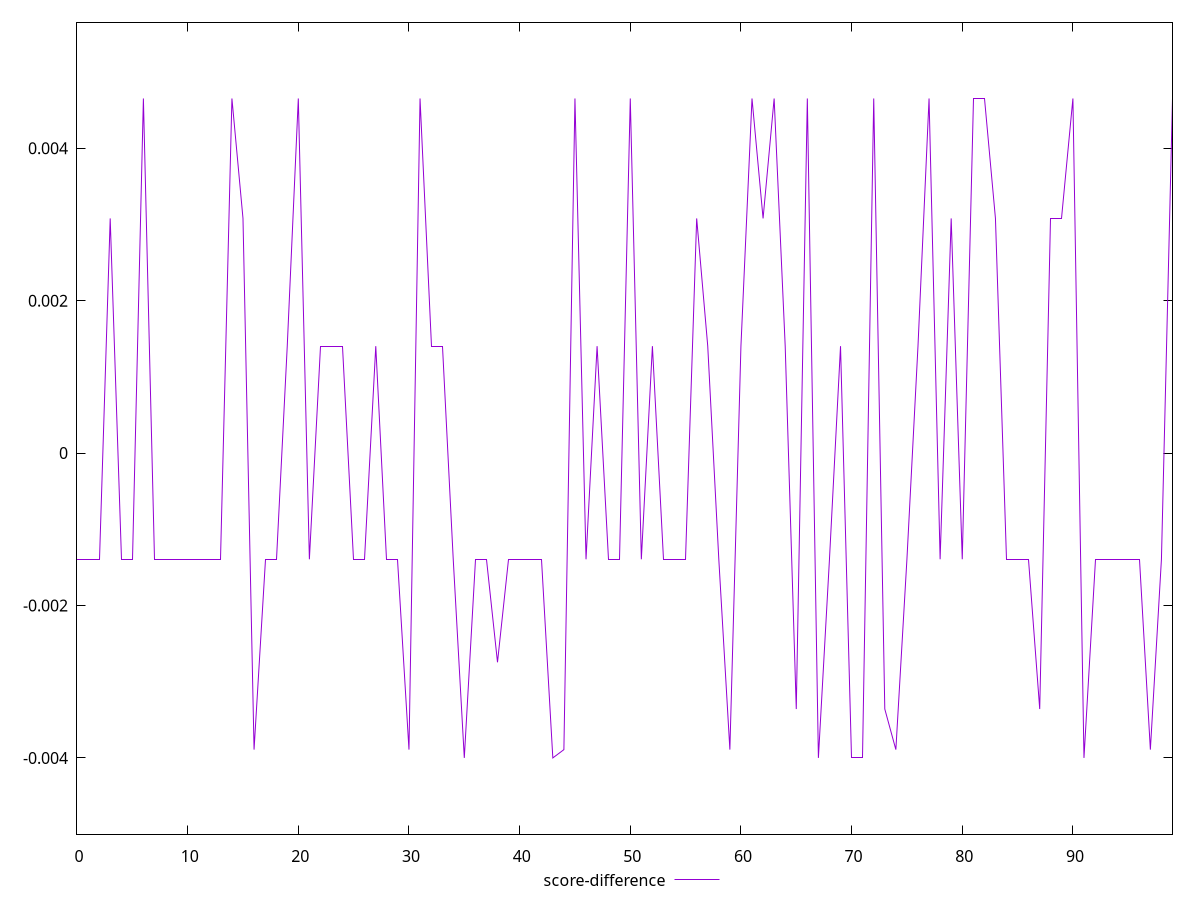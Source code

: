 reset

$scoreDifference <<EOF
0 -0.001393891406528791
1 -0.001393891406528791
2 -0.001393891406528791
3 0.003078973698141363
4 -0.001393891406528791
5 -0.001393891406528791
6 0.0046523825148802045
7 -0.001393891406528791
8 -0.001393891406528791
9 -0.001393891406528791
10 -0.001393891406528791
11 -0.001393891406528791
12 -0.001393891406528791
13 -0.001393891406528791
14 0.0046523825148802045
15 0.003078973698141363
16 -0.0038914552234408095
17 -0.001393891406528791
18 -0.001393891406528791
19 0.0014030399982313257
20 0.0046523825148802045
21 -0.001393891406528791
22 0.0014030399982313257
23 0.0014030399982313257
24 0.0014030399982313257
25 -0.001393891406528791
26 -0.001393891406528791
27 0.0014030399982313257
28 -0.001393891406528791
29 -0.001393891406528791
30 -0.0038914552234408095
31 0.0046523825148802045
32 0.0014030399982313257
33 0.0014030399982313257
34 -0.001393891406528791
35 -0.0040004695589968
36 -0.001393891406528791
37 -0.001393891406528791
38 -0.0027453832736134554
39 -0.001393891406528791
40 -0.001393891406528791
41 -0.001393891406528791
42 -0.001393891406528791
43 -0.0040004695589968
44 -0.0038914552234408095
45 0.0046523825148802045
46 -0.001393891406528791
47 0.0014030399982313257
48 -0.001393891406528791
49 -0.001393891406528791
50 0.0046523825148802045
51 -0.001393891406528791
52 0.0014030399982313257
53 -0.001393891406528791
54 -0.001393891406528791
55 -0.001393891406528791
56 0.003078973698141363
57 0.0014030399982313257
58 -0.001393891406528791
59 -0.0038914552234408095
60 0.0014030399982313257
61 0.0046523825148802045
62 0.003078973698141363
63 0.0046523825148802045
64 0.0014030399982313257
65 -0.003358940293218371
66 0.0046523825148802045
67 -0.0040004695589968
68 -0.001393891406528791
69 0.0014030399982313257
70 -0.0040004695589968
71 -0.0040004695589968
72 0.0046523825148802045
73 -0.003358940293218371
74 -0.0038914552234408095
75 -0.001393891406528791
76 0.0014030399982313257
77 0.0046523825148802045
78 -0.001393891406528791
79 0.003078973698141363
80 -0.001393891406528791
81 0.0046523825148802045
82 0.0046523825148802045
83 0.003078973698141363
84 -0.001393891406528791
85 -0.001393891406528791
86 -0.001393891406528791
87 -0.003358940293218371
88 0.003078973698141363
89 0.003078973698141363
90 0.0046523825148802045
91 -0.0040004695589968
92 -0.001393891406528791
93 -0.001393891406528791
94 -0.001393891406528791
95 -0.001393891406528791
96 -0.001393891406528791
97 -0.0038914552234408095
98 -0.001393891406528791
99 0.0046523825148802045
EOF

set key outside below
set xrange [0:99]
set yrange [-0.0050004695589968:0.0056523825148802045]
set trange [-0.0050004695589968:0.0056523825148802045]
set terminal svg size 640, 500 enhanced background rgb 'white'
set output "report_00008_2021-01-22T20:58:29.167/cumulative-layout-shift/samples/pages+cached+noexternal+nofonts+nosvg+noimg/score-difference/values.svg"

plot $scoreDifference title "score-difference" with line

reset
